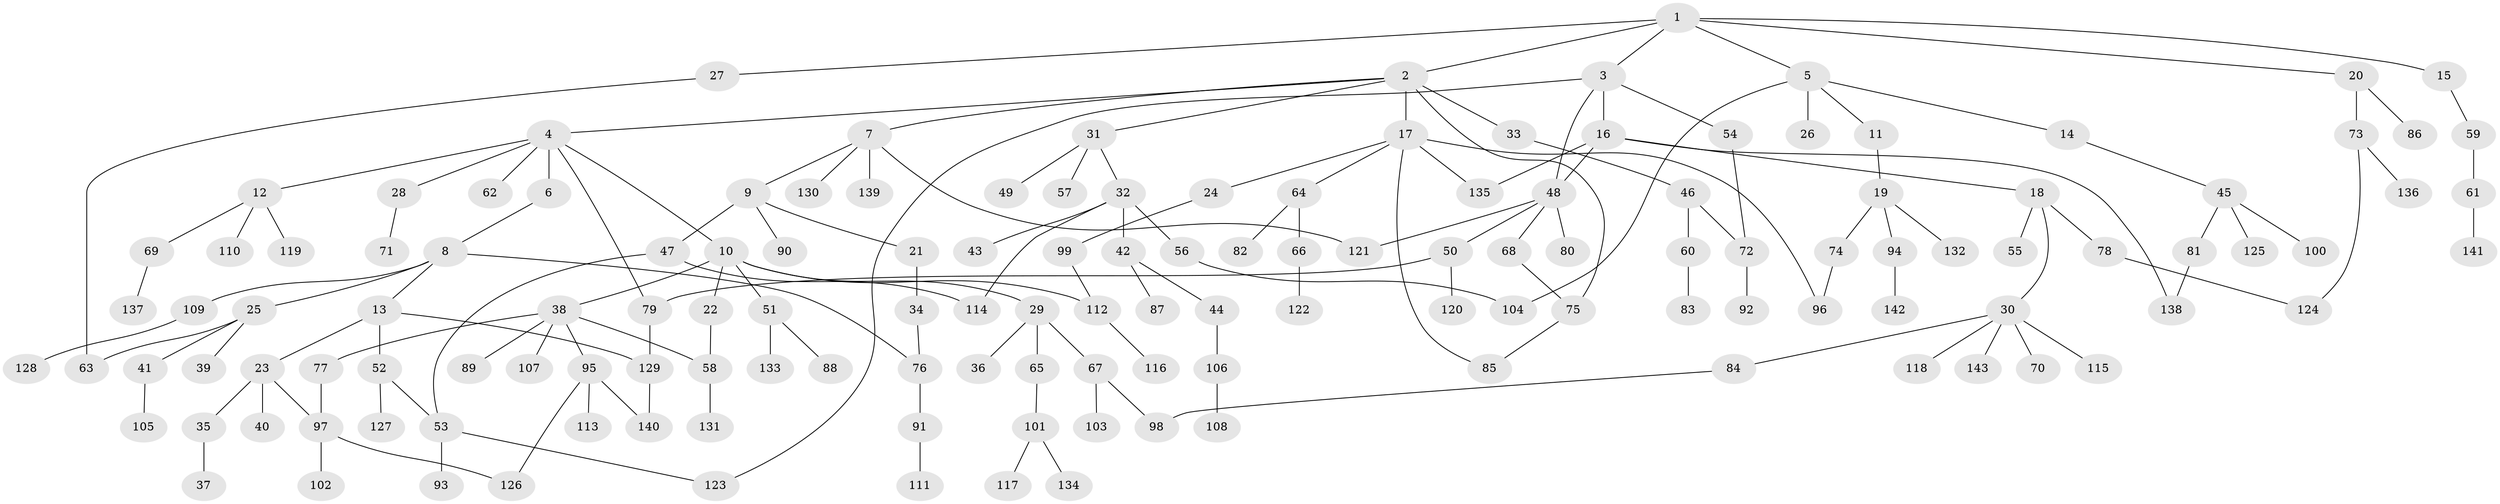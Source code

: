 // coarse degree distribution, {6: 0.06, 7: 0.01, 5: 0.08, 2: 0.28, 4: 0.08, 3: 0.12, 1: 0.37}
// Generated by graph-tools (version 1.1) at 2025/23/03/03/25 07:23:30]
// undirected, 143 vertices, 165 edges
graph export_dot {
graph [start="1"]
  node [color=gray90,style=filled];
  1;
  2;
  3;
  4;
  5;
  6;
  7;
  8;
  9;
  10;
  11;
  12;
  13;
  14;
  15;
  16;
  17;
  18;
  19;
  20;
  21;
  22;
  23;
  24;
  25;
  26;
  27;
  28;
  29;
  30;
  31;
  32;
  33;
  34;
  35;
  36;
  37;
  38;
  39;
  40;
  41;
  42;
  43;
  44;
  45;
  46;
  47;
  48;
  49;
  50;
  51;
  52;
  53;
  54;
  55;
  56;
  57;
  58;
  59;
  60;
  61;
  62;
  63;
  64;
  65;
  66;
  67;
  68;
  69;
  70;
  71;
  72;
  73;
  74;
  75;
  76;
  77;
  78;
  79;
  80;
  81;
  82;
  83;
  84;
  85;
  86;
  87;
  88;
  89;
  90;
  91;
  92;
  93;
  94;
  95;
  96;
  97;
  98;
  99;
  100;
  101;
  102;
  103;
  104;
  105;
  106;
  107;
  108;
  109;
  110;
  111;
  112;
  113;
  114;
  115;
  116;
  117;
  118;
  119;
  120;
  121;
  122;
  123;
  124;
  125;
  126;
  127;
  128;
  129;
  130;
  131;
  132;
  133;
  134;
  135;
  136;
  137;
  138;
  139;
  140;
  141;
  142;
  143;
  1 -- 2;
  1 -- 3;
  1 -- 5;
  1 -- 15;
  1 -- 20;
  1 -- 27;
  2 -- 4;
  2 -- 7;
  2 -- 17;
  2 -- 31;
  2 -- 33;
  2 -- 75;
  3 -- 16;
  3 -- 48;
  3 -- 54;
  3 -- 123;
  4 -- 6;
  4 -- 10;
  4 -- 12;
  4 -- 28;
  4 -- 62;
  4 -- 79;
  5 -- 11;
  5 -- 14;
  5 -- 26;
  5 -- 104;
  6 -- 8;
  7 -- 9;
  7 -- 121;
  7 -- 130;
  7 -- 139;
  8 -- 13;
  8 -- 25;
  8 -- 109;
  8 -- 76;
  9 -- 21;
  9 -- 47;
  9 -- 90;
  10 -- 22;
  10 -- 29;
  10 -- 38;
  10 -- 51;
  10 -- 112;
  11 -- 19;
  12 -- 69;
  12 -- 110;
  12 -- 119;
  13 -- 23;
  13 -- 52;
  13 -- 129;
  14 -- 45;
  15 -- 59;
  16 -- 18;
  16 -- 138;
  16 -- 135;
  16 -- 48;
  17 -- 24;
  17 -- 64;
  17 -- 85;
  17 -- 96;
  17 -- 135;
  18 -- 30;
  18 -- 55;
  18 -- 78;
  19 -- 74;
  19 -- 94;
  19 -- 132;
  20 -- 73;
  20 -- 86;
  21 -- 34;
  22 -- 58;
  23 -- 35;
  23 -- 40;
  23 -- 97;
  24 -- 99;
  25 -- 39;
  25 -- 41;
  25 -- 63;
  27 -- 63;
  28 -- 71;
  29 -- 36;
  29 -- 65;
  29 -- 67;
  30 -- 70;
  30 -- 84;
  30 -- 115;
  30 -- 118;
  30 -- 143;
  31 -- 32;
  31 -- 49;
  31 -- 57;
  32 -- 42;
  32 -- 43;
  32 -- 56;
  32 -- 114;
  33 -- 46;
  34 -- 76;
  35 -- 37;
  38 -- 58;
  38 -- 77;
  38 -- 89;
  38 -- 95;
  38 -- 107;
  41 -- 105;
  42 -- 44;
  42 -- 87;
  44 -- 106;
  45 -- 81;
  45 -- 100;
  45 -- 125;
  46 -- 60;
  46 -- 72;
  47 -- 53;
  47 -- 114;
  48 -- 50;
  48 -- 68;
  48 -- 80;
  48 -- 121;
  50 -- 120;
  50 -- 79;
  51 -- 88;
  51 -- 133;
  52 -- 127;
  52 -- 53;
  53 -- 93;
  53 -- 123;
  54 -- 72;
  56 -- 104;
  58 -- 131;
  59 -- 61;
  60 -- 83;
  61 -- 141;
  64 -- 66;
  64 -- 82;
  65 -- 101;
  66 -- 122;
  67 -- 98;
  67 -- 103;
  68 -- 75;
  69 -- 137;
  72 -- 92;
  73 -- 136;
  73 -- 124;
  74 -- 96;
  75 -- 85;
  76 -- 91;
  77 -- 97;
  78 -- 124;
  79 -- 129;
  81 -- 138;
  84 -- 98;
  91 -- 111;
  94 -- 142;
  95 -- 113;
  95 -- 140;
  95 -- 126;
  97 -- 102;
  97 -- 126;
  99 -- 112;
  101 -- 117;
  101 -- 134;
  106 -- 108;
  109 -- 128;
  112 -- 116;
  129 -- 140;
}
